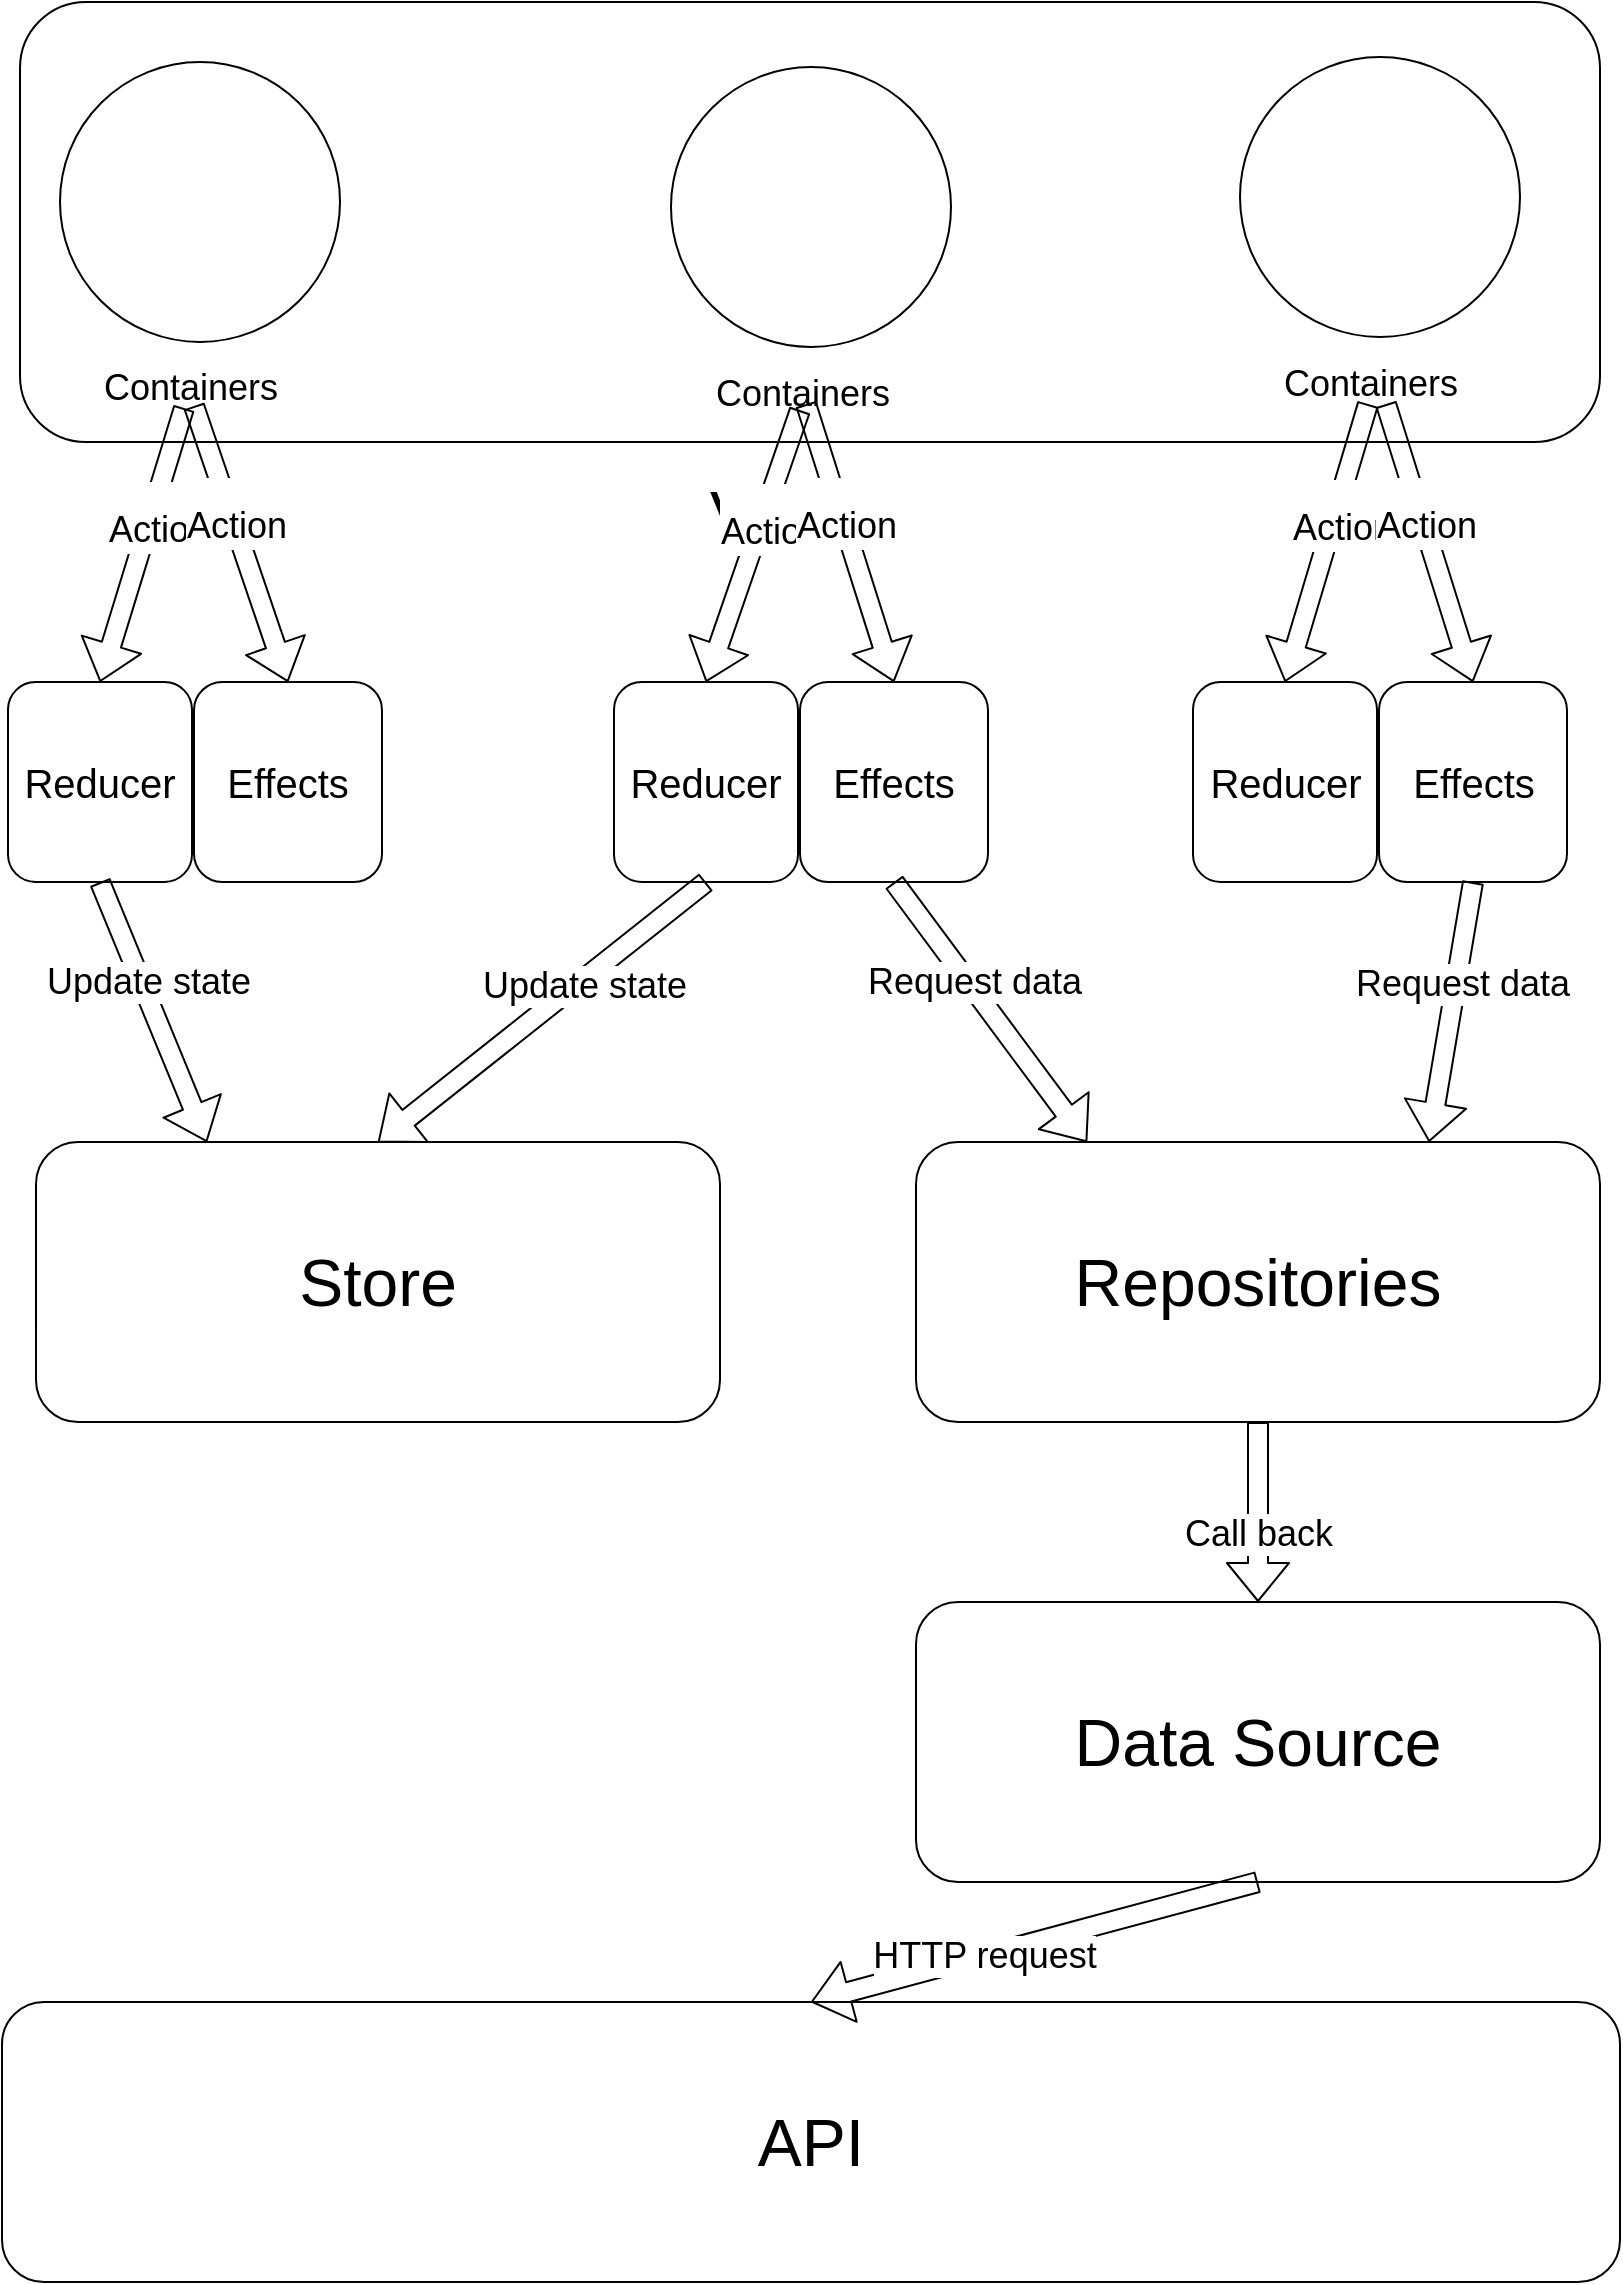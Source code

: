 <mxfile version="10.8.9" type="device"><diagram id="lsCUWub8LvKldKVht7YI" name="Page-1"><mxGraphModel dx="1158" dy="797" grid="1" gridSize="10" guides="1" tooltips="1" connect="1" arrows="1" fold="1" page="1" pageScale="1" pageWidth="827" pageHeight="1169" math="0" shadow="0"><root><mxCell id="0"/><mxCell id="1" parent="0"/><mxCell id="cQ4HaINGBTyD8y4YfUGg-6" value="" style="rounded=1;whiteSpace=wrap;html=1;" parent="1" vertex="1"><mxGeometry x="20" y="20" width="790" height="220" as="geometry"/></mxCell><mxCell id="cQ4HaINGBTyD8y4YfUGg-7" value="&lt;font style=&quot;font-size: 33px&quot;&gt;VIEW&lt;/font&gt;" style="text;html=1;resizable=0;points=[];autosize=1;align=left;verticalAlign=top;spacingTop=-4;" parent="1" vertex="1"><mxGeometry x="363" y="254" width="100" height="20" as="geometry"/></mxCell><mxCell id="cQ4HaINGBTyD8y4YfUGg-8" value="" style="ellipse;whiteSpace=wrap;html=1;" parent="1" vertex="1"><mxGeometry x="40" y="50" width="140" height="140" as="geometry"/></mxCell><mxCell id="cQ4HaINGBTyD8y4YfUGg-9" value="" style="ellipse;whiteSpace=wrap;html=1;" parent="1" vertex="1"><mxGeometry x="345.5" y="52.5" width="140" height="140" as="geometry"/></mxCell><mxCell id="cQ4HaINGBTyD8y4YfUGg-10" value="" style="ellipse;whiteSpace=wrap;html=1;" parent="1" vertex="1"><mxGeometry x="630" y="47.5" width="140" height="140" as="geometry"/></mxCell><mxCell id="cQ4HaINGBTyD8y4YfUGg-12" value="&lt;font style=&quot;font-size: 18px&quot;&gt;Containers&lt;/font&gt;" style="text;html=1;resizable=0;points=[];autosize=1;align=left;verticalAlign=top;spacingTop=-4;" parent="1" vertex="1"><mxGeometry x="60" y="200" width="100" height="20" as="geometry"/></mxCell><mxCell id="cQ4HaINGBTyD8y4YfUGg-13" value="&lt;font style=&quot;font-size: 18px&quot;&gt;Containers&lt;/font&gt;" style="text;html=1;resizable=0;points=[];autosize=1;align=left;verticalAlign=top;spacingTop=-4;" parent="1" vertex="1"><mxGeometry x="365.5" y="202.5" width="100" height="20" as="geometry"/></mxCell><mxCell id="cQ4HaINGBTyD8y4YfUGg-14" value="&lt;font style=&quot;font-size: 18px&quot;&gt;Containers&lt;/font&gt;" style="text;html=1;resizable=0;points=[];autosize=1;align=left;verticalAlign=top;spacingTop=-4;" parent="1" vertex="1"><mxGeometry x="650" y="197.5" width="100" height="20" as="geometry"/></mxCell><mxCell id="cQ4HaINGBTyD8y4YfUGg-16" value="" style="shape=image;imageAspect=0;aspect=fixed;verticalLabelPosition=bottom;verticalAlign=top;image=http://pndewit.github.io/sgti-tm-webcomponents/lib/img/webcomponents.png;" parent="1" vertex="1"><mxGeometry x="70" y="45" width="75" height="75" as="geometry"/></mxCell><mxCell id="cQ4HaINGBTyD8y4YfUGg-17" value="" style="shape=image;imageAspect=0;aspect=fixed;verticalLabelPosition=bottom;verticalAlign=top;image=http://pndewit.github.io/sgti-tm-webcomponents/lib/img/webcomponents.png;" parent="1" vertex="1"><mxGeometry x="90" y="92.5" width="75" height="75" as="geometry"/></mxCell><mxCell id="cQ4HaINGBTyD8y4YfUGg-18" value="" style="shape=image;imageAspect=0;aspect=fixed;verticalLabelPosition=bottom;verticalAlign=top;image=http://pndewit.github.io/sgti-tm-webcomponents/lib/img/webcomponents.png;" parent="1" vertex="1"><mxGeometry x="40" y="82.5" width="75" height="75" as="geometry"/></mxCell><mxCell id="cQ4HaINGBTyD8y4YfUGg-19" value="" style="shape=image;imageAspect=0;aspect=fixed;verticalLabelPosition=bottom;verticalAlign=top;image=http://pndewit.github.io/sgti-tm-webcomponents/lib/img/webcomponents.png;" parent="1" vertex="1"><mxGeometry x="355.5" y="57.5" width="75" height="75" as="geometry"/></mxCell><mxCell id="cQ4HaINGBTyD8y4YfUGg-20" value="" style="shape=image;imageAspect=0;aspect=fixed;verticalLabelPosition=bottom;verticalAlign=top;image=http://pndewit.github.io/sgti-tm-webcomponents/lib/img/webcomponents.png;" parent="1" vertex="1"><mxGeometry x="345.5" y="102.5" width="75" height="75" as="geometry"/></mxCell><mxCell id="cQ4HaINGBTyD8y4YfUGg-21" value="" style="shape=image;imageAspect=0;aspect=fixed;verticalLabelPosition=bottom;verticalAlign=top;image=http://pndewit.github.io/sgti-tm-webcomponents/lib/img/webcomponents.png;" parent="1" vertex="1"><mxGeometry x="410.5" y="82.5" width="75" height="75" as="geometry"/></mxCell><mxCell id="cQ4HaINGBTyD8y4YfUGg-22" value="" style="shape=image;imageAspect=0;aspect=fixed;verticalLabelPosition=bottom;verticalAlign=top;image=http://pndewit.github.io/sgti-tm-webcomponents/lib/img/webcomponents.png;" parent="1" vertex="1"><mxGeometry x="647" y="42.5" width="75" height="75" as="geometry"/></mxCell><mxCell id="cQ4HaINGBTyD8y4YfUGg-23" value="" style="shape=image;imageAspect=0;aspect=fixed;verticalLabelPosition=bottom;verticalAlign=top;image=http://pndewit.github.io/sgti-tm-webcomponents/lib/img/webcomponents.png;" parent="1" vertex="1"><mxGeometry x="662.5" y="127.5" width="75" height="75" as="geometry"/></mxCell><mxCell id="cQ4HaINGBTyD8y4YfUGg-24" value="" style="shape=image;imageAspect=0;aspect=fixed;verticalLabelPosition=bottom;verticalAlign=top;image=http://pndewit.github.io/sgti-tm-webcomponents/lib/img/webcomponents.png;" parent="1" vertex="1"><mxGeometry x="695" y="80" width="75" height="75" as="geometry"/></mxCell><mxCell id="cQ4HaINGBTyD8y4YfUGg-28" value="&lt;font style=&quot;font-size: 20px&quot;&gt;Reducer&lt;/font&gt;" style="rounded=1;whiteSpace=wrap;html=1;" parent="1" vertex="1"><mxGeometry x="14" y="360" width="92" height="100" as="geometry"/></mxCell><mxCell id="cQ4HaINGBTyD8y4YfUGg-29" value="&lt;font style=&quot;font-size: 20px&quot;&gt;Effects&lt;/font&gt;" style="rounded=1;whiteSpace=wrap;html=1;" parent="1" vertex="1"><mxGeometry x="107" y="360" width="94" height="100" as="geometry"/></mxCell><mxCell id="cQ4HaINGBTyD8y4YfUGg-30" value="&lt;font style=&quot;font-size: 33px&quot;&gt;Store&lt;/font&gt;" style="rounded=1;whiteSpace=wrap;html=1;" parent="1" vertex="1"><mxGeometry x="28" y="590" width="342" height="140" as="geometry"/></mxCell><mxCell id="cQ4HaINGBTyD8y4YfUGg-31" value="&lt;font style=&quot;font-size: 33px&quot;&gt;Repositories&lt;/font&gt;" style="rounded=1;whiteSpace=wrap;html=1;" parent="1" vertex="1"><mxGeometry x="468" y="590" width="342" height="140" as="geometry"/></mxCell><mxCell id="cQ4HaINGBTyD8y4YfUGg-32" value="&lt;font style=&quot;font-size: 33px&quot;&gt;Data Source&lt;/font&gt;" style="rounded=1;whiteSpace=wrap;html=1;" parent="1" vertex="1"><mxGeometry x="468" y="820" width="342" height="140" as="geometry"/></mxCell><mxCell id="cQ4HaINGBTyD8y4YfUGg-33" value="&lt;font style=&quot;font-size: 33px&quot;&gt;API&lt;/font&gt;" style="rounded=1;whiteSpace=wrap;html=1;" parent="1" vertex="1"><mxGeometry x="11" y="1020" width="809" height="140" as="geometry"/></mxCell><mxCell id="cQ4HaINGBTyD8y4YfUGg-56" value="" style="shape=flexArrow;endArrow=classic;html=1;targetPerimeterSpacing=0;strokeWidth=1;endSize=6;sourcePerimeterSpacing=0;startArrow=none;startFill=0;entryX=0.5;entryY=0;entryDx=0;entryDy=0;" parent="1" target="cQ4HaINGBTyD8y4YfUGg-32" edge="1"><mxGeometry width="50" height="50" relative="1" as="geometry"><mxPoint x="639" y="730" as="sourcePoint"/><mxPoint x="649" y="600" as="targetPoint"/></mxGeometry></mxCell><mxCell id="cQ4HaINGBTyD8y4YfUGg-57" value="&lt;font style=&quot;font-size: 18px&quot;&gt;Call back&lt;br&gt;&lt;/font&gt;" style="text;html=1;resizable=0;points=[];align=center;verticalAlign=middle;labelBackgroundColor=#ffffff;" parent="cQ4HaINGBTyD8y4YfUGg-56" vertex="1" connectable="0"><mxGeometry x="0.228" relative="1" as="geometry"><mxPoint as="offset"/></mxGeometry></mxCell><mxCell id="cQ4HaINGBTyD8y4YfUGg-58" value="" style="shape=flexArrow;endArrow=classic;html=1;targetPerimeterSpacing=0;strokeWidth=1;endSize=6;sourcePerimeterSpacing=0;startArrow=none;startFill=0;entryX=0.5;entryY=0;entryDx=0;entryDy=0;exitX=0.5;exitY=1;exitDx=0;exitDy=0;" parent="1" source="cQ4HaINGBTyD8y4YfUGg-32" target="cQ4HaINGBTyD8y4YfUGg-33" edge="1"><mxGeometry width="50" height="50" relative="1" as="geometry"><mxPoint x="649" y="740" as="sourcePoint"/><mxPoint x="649" y="830" as="targetPoint"/></mxGeometry></mxCell><mxCell id="cQ4HaINGBTyD8y4YfUGg-59" value="&lt;font style=&quot;font-size: 18px&quot;&gt;HTTP request&lt;br&gt;&lt;/font&gt;" style="text;html=1;resizable=0;points=[];align=center;verticalAlign=middle;labelBackgroundColor=#ffffff;" parent="cQ4HaINGBTyD8y4YfUGg-58" vertex="1" connectable="0"><mxGeometry x="0.228" relative="1" as="geometry"><mxPoint as="offset"/></mxGeometry></mxCell><mxCell id="Nc-AFXZhF_qA-Y19w_kp-1" value="&lt;font style=&quot;font-size: 20px&quot;&gt;Reducer&lt;/font&gt;" style="rounded=1;whiteSpace=wrap;html=1;" vertex="1" parent="1"><mxGeometry x="317" y="360" width="92" height="100" as="geometry"/></mxCell><mxCell id="Nc-AFXZhF_qA-Y19w_kp-2" value="&lt;font style=&quot;font-size: 20px&quot;&gt;Effects&lt;/font&gt;" style="rounded=1;whiteSpace=wrap;html=1;" vertex="1" parent="1"><mxGeometry x="410" y="360" width="94" height="100" as="geometry"/></mxCell><mxCell id="Nc-AFXZhF_qA-Y19w_kp-3" value="&lt;font style=&quot;font-size: 20px&quot;&gt;Reducer&lt;/font&gt;" style="rounded=1;whiteSpace=wrap;html=1;" vertex="1" parent="1"><mxGeometry x="606.5" y="360" width="92" height="100" as="geometry"/></mxCell><mxCell id="Nc-AFXZhF_qA-Y19w_kp-4" value="&lt;font style=&quot;font-size: 20px&quot;&gt;Effects&lt;/font&gt;" style="rounded=1;whiteSpace=wrap;html=1;" vertex="1" parent="1"><mxGeometry x="699.5" y="360" width="94" height="100" as="geometry"/></mxCell><mxCell id="Nc-AFXZhF_qA-Y19w_kp-5" value="" style="shape=flexArrow;endArrow=classic;html=1;exitX=0.42;exitY=1.15;exitDx=0;exitDy=0;exitPerimeter=0;entryX=0.5;entryY=0;entryDx=0;entryDy=0;" edge="1" parent="1" source="cQ4HaINGBTyD8y4YfUGg-12" target="cQ4HaINGBTyD8y4YfUGg-28"><mxGeometry width="50" height="50" relative="1" as="geometry"><mxPoint x="60" y="324" as="sourcePoint"/><mxPoint x="110" y="274" as="targetPoint"/></mxGeometry></mxCell><mxCell id="Nc-AFXZhF_qA-Y19w_kp-6" value="&lt;br&gt;&lt;font style=&quot;font-size: 18px&quot;&gt;Action&lt;/font&gt;&lt;br&gt;" style="text;html=1;resizable=0;points=[];align=center;verticalAlign=middle;labelBackgroundColor=#ffffff;" vertex="1" connectable="0" parent="Nc-AFXZhF_qA-Y19w_kp-5"><mxGeometry x="-0.222" y="2" relative="1" as="geometry"><mxPoint x="1" as="offset"/></mxGeometry></mxCell><mxCell id="Nc-AFXZhF_qA-Y19w_kp-7" value="" style="shape=flexArrow;endArrow=classic;html=1;exitX=0.47;exitY=1.1;exitDx=0;exitDy=0;exitPerimeter=0;entryX=0.5;entryY=0;entryDx=0;entryDy=0;" edge="1" parent="1" source="cQ4HaINGBTyD8y4YfUGg-12" target="cQ4HaINGBTyD8y4YfUGg-29"><mxGeometry width="50" height="50" relative="1" as="geometry"><mxPoint x="112" y="233" as="sourcePoint"/><mxPoint x="70" y="370" as="targetPoint"/></mxGeometry></mxCell><mxCell id="Nc-AFXZhF_qA-Y19w_kp-8" value="&lt;br&gt;&lt;font style=&quot;font-size: 18px&quot;&gt;Action&lt;/font&gt;&lt;br&gt;" style="text;html=1;resizable=0;points=[];align=center;verticalAlign=middle;labelBackgroundColor=#ffffff;" vertex="1" connectable="0" parent="Nc-AFXZhF_qA-Y19w_kp-7"><mxGeometry x="-0.222" y="2" relative="1" as="geometry"><mxPoint x="1" as="offset"/></mxGeometry></mxCell><mxCell id="Nc-AFXZhF_qA-Y19w_kp-9" value="" style="shape=flexArrow;endArrow=classic;html=1;exitX=0.445;exitY=1.075;exitDx=0;exitDy=0;exitPerimeter=0;entryX=0.5;entryY=0;entryDx=0;entryDy=0;" edge="1" parent="1" source="cQ4HaINGBTyD8y4YfUGg-13" target="Nc-AFXZhF_qA-Y19w_kp-1"><mxGeometry width="50" height="50" relative="1" as="geometry"><mxPoint x="122" y="243" as="sourcePoint"/><mxPoint x="80" y="380" as="targetPoint"/></mxGeometry></mxCell><mxCell id="Nc-AFXZhF_qA-Y19w_kp-10" value="&lt;br&gt;&lt;font style=&quot;font-size: 18px&quot;&gt;Action&lt;/font&gt;&lt;br&gt;" style="text;html=1;resizable=0;points=[];align=center;verticalAlign=middle;labelBackgroundColor=#ffffff;" vertex="1" connectable="0" parent="Nc-AFXZhF_qA-Y19w_kp-9"><mxGeometry x="-0.222" y="2" relative="1" as="geometry"><mxPoint x="1" as="offset"/></mxGeometry></mxCell><mxCell id="Nc-AFXZhF_qA-Y19w_kp-11" value="" style="shape=flexArrow;endArrow=classic;html=1;exitX=0.475;exitY=0.925;exitDx=0;exitDy=0;exitPerimeter=0;entryX=0.5;entryY=0;entryDx=0;entryDy=0;" edge="1" parent="1" source="cQ4HaINGBTyD8y4YfUGg-13" target="Nc-AFXZhF_qA-Y19w_kp-2"><mxGeometry width="50" height="50" relative="1" as="geometry"><mxPoint x="132" y="253" as="sourcePoint"/><mxPoint x="90" y="390" as="targetPoint"/></mxGeometry></mxCell><mxCell id="Nc-AFXZhF_qA-Y19w_kp-12" value="&lt;br&gt;&lt;font style=&quot;font-size: 18px&quot;&gt;Action&lt;/font&gt;&lt;br&gt;" style="text;html=1;resizable=0;points=[];align=center;verticalAlign=middle;labelBackgroundColor=#ffffff;" vertex="1" connectable="0" parent="Nc-AFXZhF_qA-Y19w_kp-11"><mxGeometry x="-0.222" y="2" relative="1" as="geometry"><mxPoint x="1" as="offset"/></mxGeometry></mxCell><mxCell id="Nc-AFXZhF_qA-Y19w_kp-13" value="" style="shape=flexArrow;endArrow=classic;html=1;exitX=0.44;exitY=1.175;exitDx=0;exitDy=0;exitPerimeter=0;entryX=0.5;entryY=0;entryDx=0;entryDy=0;" edge="1" parent="1" source="cQ4HaINGBTyD8y4YfUGg-14" target="Nc-AFXZhF_qA-Y19w_kp-3"><mxGeometry width="50" height="50" relative="1" as="geometry"><mxPoint x="142" y="263" as="sourcePoint"/><mxPoint x="100" y="400" as="targetPoint"/></mxGeometry></mxCell><mxCell id="Nc-AFXZhF_qA-Y19w_kp-14" value="&lt;br&gt;&lt;font style=&quot;font-size: 18px&quot;&gt;Action&lt;/font&gt;&lt;br&gt;" style="text;html=1;resizable=0;points=[];align=center;verticalAlign=middle;labelBackgroundColor=#ffffff;" vertex="1" connectable="0" parent="Nc-AFXZhF_qA-Y19w_kp-13"><mxGeometry x="-0.222" y="2" relative="1" as="geometry"><mxPoint x="1" as="offset"/></mxGeometry></mxCell><mxCell id="Nc-AFXZhF_qA-Y19w_kp-15" value="" style="shape=flexArrow;endArrow=classic;html=1;exitX=0.53;exitY=1.175;exitDx=0;exitDy=0;exitPerimeter=0;entryX=0.5;entryY=0;entryDx=0;entryDy=0;" edge="1" parent="1" source="cQ4HaINGBTyD8y4YfUGg-14" target="Nc-AFXZhF_qA-Y19w_kp-4"><mxGeometry width="50" height="50" relative="1" as="geometry"><mxPoint x="152" y="273" as="sourcePoint"/><mxPoint x="110" y="410" as="targetPoint"/></mxGeometry></mxCell><mxCell id="Nc-AFXZhF_qA-Y19w_kp-16" value="&lt;br&gt;&lt;font style=&quot;font-size: 18px&quot;&gt;Action&lt;/font&gt;&lt;br&gt;" style="text;html=1;resizable=0;points=[];align=center;verticalAlign=middle;labelBackgroundColor=#ffffff;" vertex="1" connectable="0" parent="Nc-AFXZhF_qA-Y19w_kp-15"><mxGeometry x="-0.222" y="2" relative="1" as="geometry"><mxPoint x="1" as="offset"/></mxGeometry></mxCell><mxCell id="Nc-AFXZhF_qA-Y19w_kp-17" value="" style="shape=flexArrow;endArrow=classic;html=1;exitX=0.5;exitY=1;exitDx=0;exitDy=0;entryX=0.25;entryY=0;entryDx=0;entryDy=0;" edge="1" parent="1" source="cQ4HaINGBTyD8y4YfUGg-28" target="cQ4HaINGBTyD8y4YfUGg-30"><mxGeometry width="50" height="50" relative="1" as="geometry"><mxPoint x="162" y="283" as="sourcePoint"/><mxPoint x="120" y="420" as="targetPoint"/></mxGeometry></mxCell><mxCell id="Nc-AFXZhF_qA-Y19w_kp-18" value="&lt;font style=&quot;font-size: 18px&quot;&gt;Update state&lt;/font&gt;" style="text;html=1;resizable=0;points=[];align=center;verticalAlign=middle;labelBackgroundColor=#ffffff;" vertex="1" connectable="0" parent="Nc-AFXZhF_qA-Y19w_kp-17"><mxGeometry x="-0.222" y="2" relative="1" as="geometry"><mxPoint x="1" as="offset"/></mxGeometry></mxCell><mxCell id="Nc-AFXZhF_qA-Y19w_kp-20" value="" style="shape=flexArrow;endArrow=classic;html=1;exitX=0.5;exitY=1;exitDx=0;exitDy=0;entryX=0.5;entryY=0;entryDx=0;entryDy=0;" edge="1" parent="1" source="Nc-AFXZhF_qA-Y19w_kp-1" target="cQ4HaINGBTyD8y4YfUGg-30"><mxGeometry width="50" height="50" relative="1" as="geometry"><mxPoint x="70" y="470" as="sourcePoint"/><mxPoint x="124" y="600" as="targetPoint"/></mxGeometry></mxCell><mxCell id="Nc-AFXZhF_qA-Y19w_kp-21" value="&lt;font style=&quot;font-size: 18px&quot;&gt;Update state&lt;/font&gt;" style="text;html=1;resizable=0;points=[];align=center;verticalAlign=middle;labelBackgroundColor=#ffffff;" vertex="1" connectable="0" parent="Nc-AFXZhF_qA-Y19w_kp-20"><mxGeometry x="-0.222" y="2" relative="1" as="geometry"><mxPoint x="1" as="offset"/></mxGeometry></mxCell><mxCell id="Nc-AFXZhF_qA-Y19w_kp-22" value="" style="shape=flexArrow;endArrow=classic;html=1;exitX=0.5;exitY=1;exitDx=0;exitDy=0;entryX=0.25;entryY=0;entryDx=0;entryDy=0;" edge="1" parent="1" source="Nc-AFXZhF_qA-Y19w_kp-2" target="cQ4HaINGBTyD8y4YfUGg-31"><mxGeometry width="50" height="50" relative="1" as="geometry"><mxPoint x="80" y="480" as="sourcePoint"/><mxPoint x="134" y="610" as="targetPoint"/></mxGeometry></mxCell><mxCell id="Nc-AFXZhF_qA-Y19w_kp-23" value="&lt;span style=&quot;font-size: 18px&quot;&gt;Request data&lt;/span&gt;" style="text;html=1;resizable=0;points=[];align=center;verticalAlign=middle;labelBackgroundColor=#ffffff;" vertex="1" connectable="0" parent="Nc-AFXZhF_qA-Y19w_kp-22"><mxGeometry x="-0.222" y="2" relative="1" as="geometry"><mxPoint x="1" as="offset"/></mxGeometry></mxCell><mxCell id="Nc-AFXZhF_qA-Y19w_kp-24" value="" style="shape=flexArrow;endArrow=classic;html=1;exitX=0.5;exitY=1;exitDx=0;exitDy=0;entryX=0.75;entryY=0;entryDx=0;entryDy=0;" edge="1" parent="1" source="Nc-AFXZhF_qA-Y19w_kp-4" target="cQ4HaINGBTyD8y4YfUGg-31"><mxGeometry width="50" height="50" relative="1" as="geometry"><mxPoint x="467" y="470" as="sourcePoint"/><mxPoint x="564" y="600" as="targetPoint"/></mxGeometry></mxCell><mxCell id="Nc-AFXZhF_qA-Y19w_kp-25" value="&lt;span style=&quot;font-size: 18px&quot;&gt;Request data&lt;/span&gt;" style="text;html=1;resizable=0;points=[];align=center;verticalAlign=middle;labelBackgroundColor=#ffffff;" vertex="1" connectable="0" parent="Nc-AFXZhF_qA-Y19w_kp-24"><mxGeometry x="-0.222" y="2" relative="1" as="geometry"><mxPoint x="1" as="offset"/></mxGeometry></mxCell></root></mxGraphModel></diagram></mxfile>
